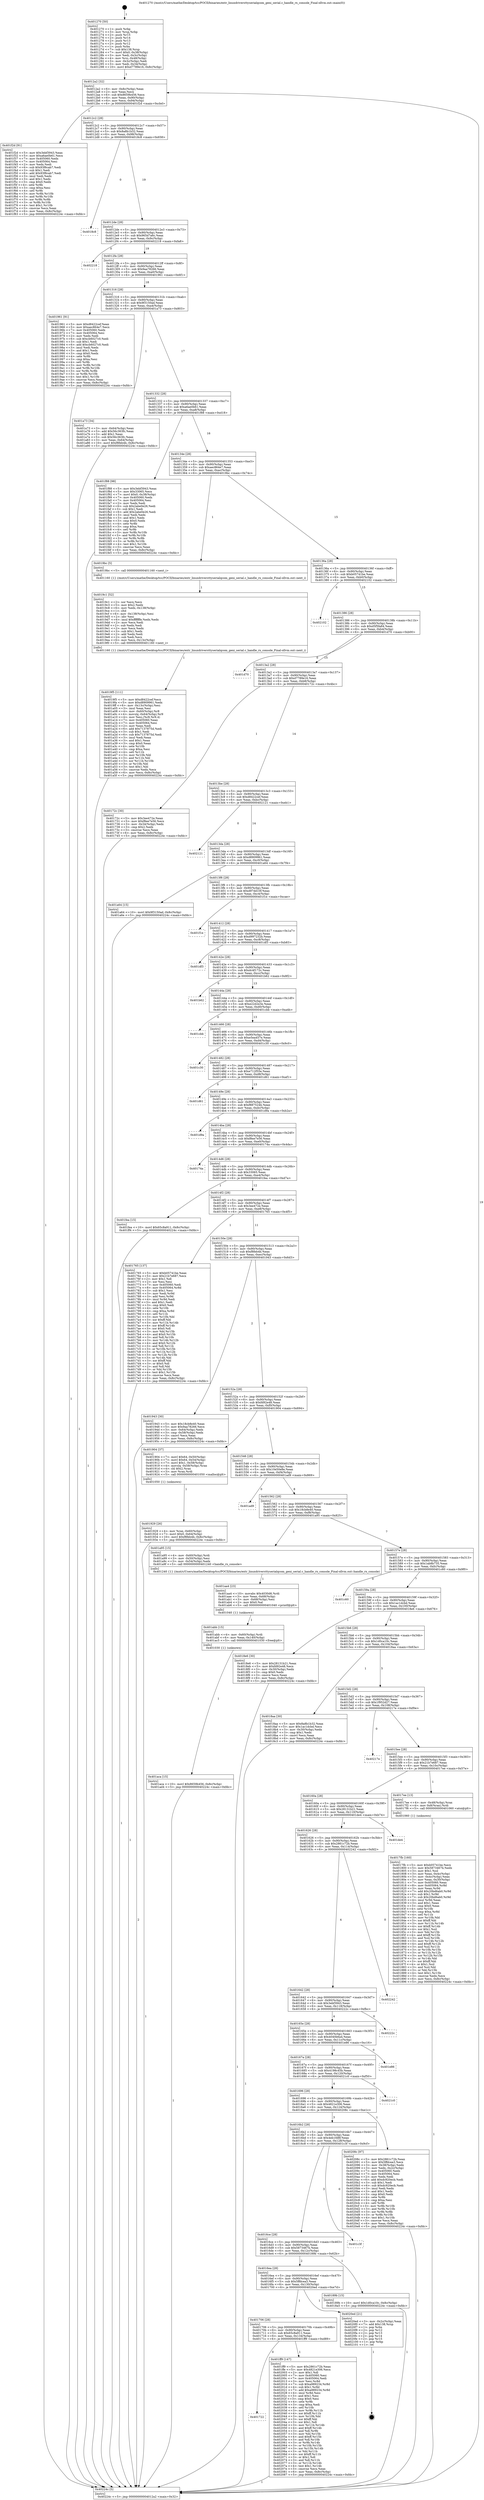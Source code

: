 digraph "0x401270" {
  label = "0x401270 (/mnt/c/Users/mathe/Desktop/tcc/POCII/binaries/extr_linuxdriversttyserialqcom_geni_serial.c_handle_rx_console_Final-ollvm.out::main(0))"
  labelloc = "t"
  node[shape=record]

  Entry [label="",width=0.3,height=0.3,shape=circle,fillcolor=black,style=filled]
  "0x4012a2" [label="{
     0x4012a2 [32]\l
     | [instrs]\l
     &nbsp;&nbsp;0x4012a2 \<+6\>: mov -0x8c(%rbp),%eax\l
     &nbsp;&nbsp;0x4012a8 \<+2\>: mov %eax,%ecx\l
     &nbsp;&nbsp;0x4012aa \<+6\>: sub $0x8659b456,%ecx\l
     &nbsp;&nbsp;0x4012b0 \<+6\>: mov %eax,-0x90(%rbp)\l
     &nbsp;&nbsp;0x4012b6 \<+6\>: mov %ecx,-0x94(%rbp)\l
     &nbsp;&nbsp;0x4012bc \<+6\>: je 0000000000401f2d \<main+0xcbd\>\l
  }"]
  "0x401f2d" [label="{
     0x401f2d [91]\l
     | [instrs]\l
     &nbsp;&nbsp;0x401f2d \<+5\>: mov $0x3ebf3943,%eax\l
     &nbsp;&nbsp;0x401f32 \<+5\>: mov $0xa6ae0b61,%ecx\l
     &nbsp;&nbsp;0x401f37 \<+7\>: mov 0x405060,%edx\l
     &nbsp;&nbsp;0x401f3e \<+7\>: mov 0x405064,%esi\l
     &nbsp;&nbsp;0x401f45 \<+2\>: mov %edx,%edi\l
     &nbsp;&nbsp;0x401f47 \<+6\>: sub $0x93f6cab7,%edi\l
     &nbsp;&nbsp;0x401f4d \<+3\>: sub $0x1,%edi\l
     &nbsp;&nbsp;0x401f50 \<+6\>: add $0x93f6cab7,%edi\l
     &nbsp;&nbsp;0x401f56 \<+3\>: imul %edi,%edx\l
     &nbsp;&nbsp;0x401f59 \<+3\>: and $0x1,%edx\l
     &nbsp;&nbsp;0x401f5c \<+3\>: cmp $0x0,%edx\l
     &nbsp;&nbsp;0x401f5f \<+4\>: sete %r8b\l
     &nbsp;&nbsp;0x401f63 \<+3\>: cmp $0xa,%esi\l
     &nbsp;&nbsp;0x401f66 \<+4\>: setl %r9b\l
     &nbsp;&nbsp;0x401f6a \<+3\>: mov %r8b,%r10b\l
     &nbsp;&nbsp;0x401f6d \<+3\>: and %r9b,%r10b\l
     &nbsp;&nbsp;0x401f70 \<+3\>: xor %r9b,%r8b\l
     &nbsp;&nbsp;0x401f73 \<+3\>: or %r8b,%r10b\l
     &nbsp;&nbsp;0x401f76 \<+4\>: test $0x1,%r10b\l
     &nbsp;&nbsp;0x401f7a \<+3\>: cmovne %ecx,%eax\l
     &nbsp;&nbsp;0x401f7d \<+6\>: mov %eax,-0x8c(%rbp)\l
     &nbsp;&nbsp;0x401f83 \<+5\>: jmp 000000000040224c \<main+0xfdc\>\l
  }"]
  "0x4012c2" [label="{
     0x4012c2 [28]\l
     | [instrs]\l
     &nbsp;&nbsp;0x4012c2 \<+5\>: jmp 00000000004012c7 \<main+0x57\>\l
     &nbsp;&nbsp;0x4012c7 \<+6\>: mov -0x90(%rbp),%eax\l
     &nbsp;&nbsp;0x4012cd \<+5\>: sub $0x8a8b1b32,%eax\l
     &nbsp;&nbsp;0x4012d2 \<+6\>: mov %eax,-0x98(%rbp)\l
     &nbsp;&nbsp;0x4012d8 \<+6\>: je 00000000004018c8 \<main+0x658\>\l
  }"]
  Exit [label="",width=0.3,height=0.3,shape=circle,fillcolor=black,style=filled,peripheries=2]
  "0x4018c8" [label="{
     0x4018c8\l
  }", style=dashed]
  "0x4012de" [label="{
     0x4012de [28]\l
     | [instrs]\l
     &nbsp;&nbsp;0x4012de \<+5\>: jmp 00000000004012e3 \<main+0x73\>\l
     &nbsp;&nbsp;0x4012e3 \<+6\>: mov -0x90(%rbp),%eax\l
     &nbsp;&nbsp;0x4012e9 \<+5\>: sub $0x965d7a6c,%eax\l
     &nbsp;&nbsp;0x4012ee \<+6\>: mov %eax,-0x9c(%rbp)\l
     &nbsp;&nbsp;0x4012f4 \<+6\>: je 0000000000402218 \<main+0xfa8\>\l
  }"]
  "0x401722" [label="{
     0x401722\l
  }", style=dashed]
  "0x402218" [label="{
     0x402218\l
  }", style=dashed]
  "0x4012fa" [label="{
     0x4012fa [28]\l
     | [instrs]\l
     &nbsp;&nbsp;0x4012fa \<+5\>: jmp 00000000004012ff \<main+0x8f\>\l
     &nbsp;&nbsp;0x4012ff \<+6\>: mov -0x90(%rbp),%eax\l
     &nbsp;&nbsp;0x401305 \<+5\>: sub $0x9aa78266,%eax\l
     &nbsp;&nbsp;0x40130a \<+6\>: mov %eax,-0xa0(%rbp)\l
     &nbsp;&nbsp;0x401310 \<+6\>: je 0000000000401961 \<main+0x6f1\>\l
  }"]
  "0x401ff9" [label="{
     0x401ff9 [147]\l
     | [instrs]\l
     &nbsp;&nbsp;0x401ff9 \<+5\>: mov $0x2861c72b,%eax\l
     &nbsp;&nbsp;0x401ffe \<+5\>: mov $0x4821e306,%ecx\l
     &nbsp;&nbsp;0x402003 \<+2\>: mov $0x1,%dl\l
     &nbsp;&nbsp;0x402005 \<+7\>: mov 0x405060,%esi\l
     &nbsp;&nbsp;0x40200c \<+7\>: mov 0x405064,%edi\l
     &nbsp;&nbsp;0x402013 \<+3\>: mov %esi,%r8d\l
     &nbsp;&nbsp;0x402016 \<+7\>: sub $0xa989234,%r8d\l
     &nbsp;&nbsp;0x40201d \<+4\>: sub $0x1,%r8d\l
     &nbsp;&nbsp;0x402021 \<+7\>: add $0xa989234,%r8d\l
     &nbsp;&nbsp;0x402028 \<+4\>: imul %r8d,%esi\l
     &nbsp;&nbsp;0x40202c \<+3\>: and $0x1,%esi\l
     &nbsp;&nbsp;0x40202f \<+3\>: cmp $0x0,%esi\l
     &nbsp;&nbsp;0x402032 \<+4\>: sete %r9b\l
     &nbsp;&nbsp;0x402036 \<+3\>: cmp $0xa,%edi\l
     &nbsp;&nbsp;0x402039 \<+4\>: setl %r10b\l
     &nbsp;&nbsp;0x40203d \<+3\>: mov %r9b,%r11b\l
     &nbsp;&nbsp;0x402040 \<+4\>: xor $0xff,%r11b\l
     &nbsp;&nbsp;0x402044 \<+3\>: mov %r10b,%bl\l
     &nbsp;&nbsp;0x402047 \<+3\>: xor $0xff,%bl\l
     &nbsp;&nbsp;0x40204a \<+3\>: xor $0x1,%dl\l
     &nbsp;&nbsp;0x40204d \<+3\>: mov %r11b,%r14b\l
     &nbsp;&nbsp;0x402050 \<+4\>: and $0xff,%r14b\l
     &nbsp;&nbsp;0x402054 \<+3\>: and %dl,%r9b\l
     &nbsp;&nbsp;0x402057 \<+3\>: mov %bl,%r15b\l
     &nbsp;&nbsp;0x40205a \<+4\>: and $0xff,%r15b\l
     &nbsp;&nbsp;0x40205e \<+3\>: and %dl,%r10b\l
     &nbsp;&nbsp;0x402061 \<+3\>: or %r9b,%r14b\l
     &nbsp;&nbsp;0x402064 \<+3\>: or %r10b,%r15b\l
     &nbsp;&nbsp;0x402067 \<+3\>: xor %r15b,%r14b\l
     &nbsp;&nbsp;0x40206a \<+3\>: or %bl,%r11b\l
     &nbsp;&nbsp;0x40206d \<+4\>: xor $0xff,%r11b\l
     &nbsp;&nbsp;0x402071 \<+3\>: or $0x1,%dl\l
     &nbsp;&nbsp;0x402074 \<+3\>: and %dl,%r11b\l
     &nbsp;&nbsp;0x402077 \<+3\>: or %r11b,%r14b\l
     &nbsp;&nbsp;0x40207a \<+4\>: test $0x1,%r14b\l
     &nbsp;&nbsp;0x40207e \<+3\>: cmovne %ecx,%eax\l
     &nbsp;&nbsp;0x402081 \<+6\>: mov %eax,-0x8c(%rbp)\l
     &nbsp;&nbsp;0x402087 \<+5\>: jmp 000000000040224c \<main+0xfdc\>\l
  }"]
  "0x401961" [label="{
     0x401961 [91]\l
     | [instrs]\l
     &nbsp;&nbsp;0x401961 \<+5\>: mov $0xd8422cef,%eax\l
     &nbsp;&nbsp;0x401966 \<+5\>: mov $0xaec864e7,%ecx\l
     &nbsp;&nbsp;0x40196b \<+7\>: mov 0x405060,%edx\l
     &nbsp;&nbsp;0x401972 \<+7\>: mov 0x405064,%esi\l
     &nbsp;&nbsp;0x401979 \<+2\>: mov %edx,%edi\l
     &nbsp;&nbsp;0x40197b \<+6\>: sub $0xcb6027c0,%edi\l
     &nbsp;&nbsp;0x401981 \<+3\>: sub $0x1,%edi\l
     &nbsp;&nbsp;0x401984 \<+6\>: add $0xcb6027c0,%edi\l
     &nbsp;&nbsp;0x40198a \<+3\>: imul %edi,%edx\l
     &nbsp;&nbsp;0x40198d \<+3\>: and $0x1,%edx\l
     &nbsp;&nbsp;0x401990 \<+3\>: cmp $0x0,%edx\l
     &nbsp;&nbsp;0x401993 \<+4\>: sete %r8b\l
     &nbsp;&nbsp;0x401997 \<+3\>: cmp $0xa,%esi\l
     &nbsp;&nbsp;0x40199a \<+4\>: setl %r9b\l
     &nbsp;&nbsp;0x40199e \<+3\>: mov %r8b,%r10b\l
     &nbsp;&nbsp;0x4019a1 \<+3\>: and %r9b,%r10b\l
     &nbsp;&nbsp;0x4019a4 \<+3\>: xor %r9b,%r8b\l
     &nbsp;&nbsp;0x4019a7 \<+3\>: or %r8b,%r10b\l
     &nbsp;&nbsp;0x4019aa \<+4\>: test $0x1,%r10b\l
     &nbsp;&nbsp;0x4019ae \<+3\>: cmovne %ecx,%eax\l
     &nbsp;&nbsp;0x4019b1 \<+6\>: mov %eax,-0x8c(%rbp)\l
     &nbsp;&nbsp;0x4019b7 \<+5\>: jmp 000000000040224c \<main+0xfdc\>\l
  }"]
  "0x401316" [label="{
     0x401316 [28]\l
     | [instrs]\l
     &nbsp;&nbsp;0x401316 \<+5\>: jmp 000000000040131b \<main+0xab\>\l
     &nbsp;&nbsp;0x40131b \<+6\>: mov -0x90(%rbp),%eax\l
     &nbsp;&nbsp;0x401321 \<+5\>: sub $0x9f3150ad,%eax\l
     &nbsp;&nbsp;0x401326 \<+6\>: mov %eax,-0xa4(%rbp)\l
     &nbsp;&nbsp;0x40132c \<+6\>: je 0000000000401a73 \<main+0x803\>\l
  }"]
  "0x401706" [label="{
     0x401706 [28]\l
     | [instrs]\l
     &nbsp;&nbsp;0x401706 \<+5\>: jmp 000000000040170b \<main+0x49b\>\l
     &nbsp;&nbsp;0x40170b \<+6\>: mov -0x90(%rbp),%eax\l
     &nbsp;&nbsp;0x401711 \<+5\>: sub $0x65c8a911,%eax\l
     &nbsp;&nbsp;0x401716 \<+6\>: mov %eax,-0x134(%rbp)\l
     &nbsp;&nbsp;0x40171c \<+6\>: je 0000000000401ff9 \<main+0xd89\>\l
  }"]
  "0x401a73" [label="{
     0x401a73 [34]\l
     | [instrs]\l
     &nbsp;&nbsp;0x401a73 \<+3\>: mov -0x64(%rbp),%eax\l
     &nbsp;&nbsp;0x401a76 \<+5\>: add $0x56c363fc,%eax\l
     &nbsp;&nbsp;0x401a7b \<+3\>: add $0x1,%eax\l
     &nbsp;&nbsp;0x401a7e \<+5\>: sub $0x56c363fc,%eax\l
     &nbsp;&nbsp;0x401a83 \<+3\>: mov %eax,-0x64(%rbp)\l
     &nbsp;&nbsp;0x401a86 \<+10\>: movl $0xf8feb4b,-0x8c(%rbp)\l
     &nbsp;&nbsp;0x401a90 \<+5\>: jmp 000000000040224c \<main+0xfdc\>\l
  }"]
  "0x401332" [label="{
     0x401332 [28]\l
     | [instrs]\l
     &nbsp;&nbsp;0x401332 \<+5\>: jmp 0000000000401337 \<main+0xc7\>\l
     &nbsp;&nbsp;0x401337 \<+6\>: mov -0x90(%rbp),%eax\l
     &nbsp;&nbsp;0x40133d \<+5\>: sub $0xa6ae0b61,%eax\l
     &nbsp;&nbsp;0x401342 \<+6\>: mov %eax,-0xa8(%rbp)\l
     &nbsp;&nbsp;0x401348 \<+6\>: je 0000000000401f88 \<main+0xd18\>\l
  }"]
  "0x4020ed" [label="{
     0x4020ed [21]\l
     | [instrs]\l
     &nbsp;&nbsp;0x4020ed \<+3\>: mov -0x2c(%rbp),%eax\l
     &nbsp;&nbsp;0x4020f0 \<+7\>: add $0x138,%rsp\l
     &nbsp;&nbsp;0x4020f7 \<+1\>: pop %rbx\l
     &nbsp;&nbsp;0x4020f8 \<+2\>: pop %r12\l
     &nbsp;&nbsp;0x4020fa \<+2\>: pop %r13\l
     &nbsp;&nbsp;0x4020fc \<+2\>: pop %r14\l
     &nbsp;&nbsp;0x4020fe \<+2\>: pop %r15\l
     &nbsp;&nbsp;0x402100 \<+1\>: pop %rbp\l
     &nbsp;&nbsp;0x402101 \<+1\>: ret\l
  }"]
  "0x401f88" [label="{
     0x401f88 [98]\l
     | [instrs]\l
     &nbsp;&nbsp;0x401f88 \<+5\>: mov $0x3ebf3943,%eax\l
     &nbsp;&nbsp;0x401f8d \<+5\>: mov $0x33065,%ecx\l
     &nbsp;&nbsp;0x401f92 \<+7\>: movl $0x0,-0x38(%rbp)\l
     &nbsp;&nbsp;0x401f99 \<+7\>: mov 0x405060,%edx\l
     &nbsp;&nbsp;0x401fa0 \<+7\>: mov 0x405064,%esi\l
     &nbsp;&nbsp;0x401fa7 \<+2\>: mov %edx,%edi\l
     &nbsp;&nbsp;0x401fa9 \<+6\>: sub $0x2abe0e26,%edi\l
     &nbsp;&nbsp;0x401faf \<+3\>: sub $0x1,%edi\l
     &nbsp;&nbsp;0x401fb2 \<+6\>: add $0x2abe0e26,%edi\l
     &nbsp;&nbsp;0x401fb8 \<+3\>: imul %edi,%edx\l
     &nbsp;&nbsp;0x401fbb \<+3\>: and $0x1,%edx\l
     &nbsp;&nbsp;0x401fbe \<+3\>: cmp $0x0,%edx\l
     &nbsp;&nbsp;0x401fc1 \<+4\>: sete %r8b\l
     &nbsp;&nbsp;0x401fc5 \<+3\>: cmp $0xa,%esi\l
     &nbsp;&nbsp;0x401fc8 \<+4\>: setl %r9b\l
     &nbsp;&nbsp;0x401fcc \<+3\>: mov %r8b,%r10b\l
     &nbsp;&nbsp;0x401fcf \<+3\>: and %r9b,%r10b\l
     &nbsp;&nbsp;0x401fd2 \<+3\>: xor %r9b,%r8b\l
     &nbsp;&nbsp;0x401fd5 \<+3\>: or %r8b,%r10b\l
     &nbsp;&nbsp;0x401fd8 \<+4\>: test $0x1,%r10b\l
     &nbsp;&nbsp;0x401fdc \<+3\>: cmovne %ecx,%eax\l
     &nbsp;&nbsp;0x401fdf \<+6\>: mov %eax,-0x8c(%rbp)\l
     &nbsp;&nbsp;0x401fe5 \<+5\>: jmp 000000000040224c \<main+0xfdc\>\l
  }"]
  "0x40134e" [label="{
     0x40134e [28]\l
     | [instrs]\l
     &nbsp;&nbsp;0x40134e \<+5\>: jmp 0000000000401353 \<main+0xe3\>\l
     &nbsp;&nbsp;0x401353 \<+6\>: mov -0x90(%rbp),%eax\l
     &nbsp;&nbsp;0x401359 \<+5\>: sub $0xaec864e7,%eax\l
     &nbsp;&nbsp;0x40135e \<+6\>: mov %eax,-0xac(%rbp)\l
     &nbsp;&nbsp;0x401364 \<+6\>: je 00000000004019bc \<main+0x74c\>\l
  }"]
  "0x401aca" [label="{
     0x401aca [15]\l
     | [instrs]\l
     &nbsp;&nbsp;0x401aca \<+10\>: movl $0x8659b456,-0x8c(%rbp)\l
     &nbsp;&nbsp;0x401ad4 \<+5\>: jmp 000000000040224c \<main+0xfdc\>\l
  }"]
  "0x4019bc" [label="{
     0x4019bc [5]\l
     | [instrs]\l
     &nbsp;&nbsp;0x4019bc \<+5\>: call 0000000000401160 \<next_i\>\l
     | [calls]\l
     &nbsp;&nbsp;0x401160 \{1\} (/mnt/c/Users/mathe/Desktop/tcc/POCII/binaries/extr_linuxdriversttyserialqcom_geni_serial.c_handle_rx_console_Final-ollvm.out::next_i)\l
  }"]
  "0x40136a" [label="{
     0x40136a [28]\l
     | [instrs]\l
     &nbsp;&nbsp;0x40136a \<+5\>: jmp 000000000040136f \<main+0xff\>\l
     &nbsp;&nbsp;0x40136f \<+6\>: mov -0x90(%rbp),%eax\l
     &nbsp;&nbsp;0x401375 \<+5\>: sub $0xb05741be,%eax\l
     &nbsp;&nbsp;0x40137a \<+6\>: mov %eax,-0xb0(%rbp)\l
     &nbsp;&nbsp;0x401380 \<+6\>: je 0000000000402102 \<main+0xe92\>\l
  }"]
  "0x401abb" [label="{
     0x401abb [15]\l
     | [instrs]\l
     &nbsp;&nbsp;0x401abb \<+4\>: mov -0x60(%rbp),%rdi\l
     &nbsp;&nbsp;0x401abf \<+6\>: mov %eax,-0x140(%rbp)\l
     &nbsp;&nbsp;0x401ac5 \<+5\>: call 0000000000401030 \<free@plt\>\l
     | [calls]\l
     &nbsp;&nbsp;0x401030 \{1\} (unknown)\l
  }"]
  "0x402102" [label="{
     0x402102\l
  }", style=dashed]
  "0x401386" [label="{
     0x401386 [28]\l
     | [instrs]\l
     &nbsp;&nbsp;0x401386 \<+5\>: jmp 000000000040138b \<main+0x11b\>\l
     &nbsp;&nbsp;0x40138b \<+6\>: mov -0x90(%rbp),%eax\l
     &nbsp;&nbsp;0x401391 \<+5\>: sub $0xd5f5fa84,%eax\l
     &nbsp;&nbsp;0x401396 \<+6\>: mov %eax,-0xb4(%rbp)\l
     &nbsp;&nbsp;0x40139c \<+6\>: je 0000000000401d70 \<main+0xb00\>\l
  }"]
  "0x401aa4" [label="{
     0x401aa4 [23]\l
     | [instrs]\l
     &nbsp;&nbsp;0x401aa4 \<+10\>: movabs $0x4030d6,%rdi\l
     &nbsp;&nbsp;0x401aae \<+3\>: mov %eax,-0x68(%rbp)\l
     &nbsp;&nbsp;0x401ab1 \<+3\>: mov -0x68(%rbp),%esi\l
     &nbsp;&nbsp;0x401ab4 \<+2\>: mov $0x0,%al\l
     &nbsp;&nbsp;0x401ab6 \<+5\>: call 0000000000401040 \<printf@plt\>\l
     | [calls]\l
     &nbsp;&nbsp;0x401040 \{1\} (unknown)\l
  }"]
  "0x401d70" [label="{
     0x401d70\l
  }", style=dashed]
  "0x4013a2" [label="{
     0x4013a2 [28]\l
     | [instrs]\l
     &nbsp;&nbsp;0x4013a2 \<+5\>: jmp 00000000004013a7 \<main+0x137\>\l
     &nbsp;&nbsp;0x4013a7 \<+6\>: mov -0x90(%rbp),%eax\l
     &nbsp;&nbsp;0x4013ad \<+5\>: sub $0xd7789e16,%eax\l
     &nbsp;&nbsp;0x4013b2 \<+6\>: mov %eax,-0xb8(%rbp)\l
     &nbsp;&nbsp;0x4013b8 \<+6\>: je 000000000040172c \<main+0x4bc\>\l
  }"]
  "0x4019f5" [label="{
     0x4019f5 [111]\l
     | [instrs]\l
     &nbsp;&nbsp;0x4019f5 \<+5\>: mov $0xd8422cef,%ecx\l
     &nbsp;&nbsp;0x4019fa \<+5\>: mov $0xd8909961,%edx\l
     &nbsp;&nbsp;0x4019ff \<+6\>: mov -0x13c(%rbp),%esi\l
     &nbsp;&nbsp;0x401a05 \<+3\>: imul %eax,%esi\l
     &nbsp;&nbsp;0x401a08 \<+4\>: mov -0x60(%rbp),%r8\l
     &nbsp;&nbsp;0x401a0c \<+4\>: movslq -0x64(%rbp),%r9\l
     &nbsp;&nbsp;0x401a10 \<+4\>: mov %esi,(%r8,%r9,4)\l
     &nbsp;&nbsp;0x401a14 \<+7\>: mov 0x405060,%eax\l
     &nbsp;&nbsp;0x401a1b \<+7\>: mov 0x405064,%esi\l
     &nbsp;&nbsp;0x401a22 \<+2\>: mov %eax,%edi\l
     &nbsp;&nbsp;0x401a24 \<+6\>: add $0x7137875d,%edi\l
     &nbsp;&nbsp;0x401a2a \<+3\>: sub $0x1,%edi\l
     &nbsp;&nbsp;0x401a2d \<+6\>: sub $0x7137875d,%edi\l
     &nbsp;&nbsp;0x401a33 \<+3\>: imul %edi,%eax\l
     &nbsp;&nbsp;0x401a36 \<+3\>: and $0x1,%eax\l
     &nbsp;&nbsp;0x401a39 \<+3\>: cmp $0x0,%eax\l
     &nbsp;&nbsp;0x401a3c \<+4\>: sete %r10b\l
     &nbsp;&nbsp;0x401a40 \<+3\>: cmp $0xa,%esi\l
     &nbsp;&nbsp;0x401a43 \<+4\>: setl %r11b\l
     &nbsp;&nbsp;0x401a47 \<+3\>: mov %r10b,%bl\l
     &nbsp;&nbsp;0x401a4a \<+3\>: and %r11b,%bl\l
     &nbsp;&nbsp;0x401a4d \<+3\>: xor %r11b,%r10b\l
     &nbsp;&nbsp;0x401a50 \<+3\>: or %r10b,%bl\l
     &nbsp;&nbsp;0x401a53 \<+3\>: test $0x1,%bl\l
     &nbsp;&nbsp;0x401a56 \<+3\>: cmovne %edx,%ecx\l
     &nbsp;&nbsp;0x401a59 \<+6\>: mov %ecx,-0x8c(%rbp)\l
     &nbsp;&nbsp;0x401a5f \<+5\>: jmp 000000000040224c \<main+0xfdc\>\l
  }"]
  "0x40172c" [label="{
     0x40172c [30]\l
     | [instrs]\l
     &nbsp;&nbsp;0x40172c \<+5\>: mov $0x3ee472e,%eax\l
     &nbsp;&nbsp;0x401731 \<+5\>: mov $0xf8ee7e56,%ecx\l
     &nbsp;&nbsp;0x401736 \<+3\>: mov -0x34(%rbp),%edx\l
     &nbsp;&nbsp;0x401739 \<+3\>: cmp $0x2,%edx\l
     &nbsp;&nbsp;0x40173c \<+3\>: cmovne %ecx,%eax\l
     &nbsp;&nbsp;0x40173f \<+6\>: mov %eax,-0x8c(%rbp)\l
     &nbsp;&nbsp;0x401745 \<+5\>: jmp 000000000040224c \<main+0xfdc\>\l
  }"]
  "0x4013be" [label="{
     0x4013be [28]\l
     | [instrs]\l
     &nbsp;&nbsp;0x4013be \<+5\>: jmp 00000000004013c3 \<main+0x153\>\l
     &nbsp;&nbsp;0x4013c3 \<+6\>: mov -0x90(%rbp),%eax\l
     &nbsp;&nbsp;0x4013c9 \<+5\>: sub $0xd8422cef,%eax\l
     &nbsp;&nbsp;0x4013ce \<+6\>: mov %eax,-0xbc(%rbp)\l
     &nbsp;&nbsp;0x4013d4 \<+6\>: je 0000000000402121 \<main+0xeb1\>\l
  }"]
  "0x40224c" [label="{
     0x40224c [5]\l
     | [instrs]\l
     &nbsp;&nbsp;0x40224c \<+5\>: jmp 00000000004012a2 \<main+0x32\>\l
  }"]
  "0x401270" [label="{
     0x401270 [50]\l
     | [instrs]\l
     &nbsp;&nbsp;0x401270 \<+1\>: push %rbp\l
     &nbsp;&nbsp;0x401271 \<+3\>: mov %rsp,%rbp\l
     &nbsp;&nbsp;0x401274 \<+2\>: push %r15\l
     &nbsp;&nbsp;0x401276 \<+2\>: push %r14\l
     &nbsp;&nbsp;0x401278 \<+2\>: push %r13\l
     &nbsp;&nbsp;0x40127a \<+2\>: push %r12\l
     &nbsp;&nbsp;0x40127c \<+1\>: push %rbx\l
     &nbsp;&nbsp;0x40127d \<+7\>: sub $0x138,%rsp\l
     &nbsp;&nbsp;0x401284 \<+7\>: movl $0x0,-0x38(%rbp)\l
     &nbsp;&nbsp;0x40128b \<+3\>: mov %edi,-0x3c(%rbp)\l
     &nbsp;&nbsp;0x40128e \<+4\>: mov %rsi,-0x48(%rbp)\l
     &nbsp;&nbsp;0x401292 \<+3\>: mov -0x3c(%rbp),%edi\l
     &nbsp;&nbsp;0x401295 \<+3\>: mov %edi,-0x34(%rbp)\l
     &nbsp;&nbsp;0x401298 \<+10\>: movl $0xd7789e16,-0x8c(%rbp)\l
  }"]
  "0x4019c1" [label="{
     0x4019c1 [52]\l
     | [instrs]\l
     &nbsp;&nbsp;0x4019c1 \<+2\>: xor %ecx,%ecx\l
     &nbsp;&nbsp;0x4019c3 \<+5\>: mov $0x2,%edx\l
     &nbsp;&nbsp;0x4019c8 \<+6\>: mov %edx,-0x138(%rbp)\l
     &nbsp;&nbsp;0x4019ce \<+1\>: cltd\l
     &nbsp;&nbsp;0x4019cf \<+6\>: mov -0x138(%rbp),%esi\l
     &nbsp;&nbsp;0x4019d5 \<+2\>: idiv %esi\l
     &nbsp;&nbsp;0x4019d7 \<+6\>: imul $0xfffffffe,%edx,%edx\l
     &nbsp;&nbsp;0x4019dd \<+2\>: mov %ecx,%edi\l
     &nbsp;&nbsp;0x4019df \<+2\>: sub %edx,%edi\l
     &nbsp;&nbsp;0x4019e1 \<+2\>: mov %ecx,%edx\l
     &nbsp;&nbsp;0x4019e3 \<+3\>: sub $0x1,%edx\l
     &nbsp;&nbsp;0x4019e6 \<+2\>: add %edx,%edi\l
     &nbsp;&nbsp;0x4019e8 \<+2\>: sub %edi,%ecx\l
     &nbsp;&nbsp;0x4019ea \<+6\>: mov %ecx,-0x13c(%rbp)\l
     &nbsp;&nbsp;0x4019f0 \<+5\>: call 0000000000401160 \<next_i\>\l
     | [calls]\l
     &nbsp;&nbsp;0x401160 \{1\} (/mnt/c/Users/mathe/Desktop/tcc/POCII/binaries/extr_linuxdriversttyserialqcom_geni_serial.c_handle_rx_console_Final-ollvm.out::next_i)\l
  }"]
  "0x402121" [label="{
     0x402121\l
  }", style=dashed]
  "0x4013da" [label="{
     0x4013da [28]\l
     | [instrs]\l
     &nbsp;&nbsp;0x4013da \<+5\>: jmp 00000000004013df \<main+0x16f\>\l
     &nbsp;&nbsp;0x4013df \<+6\>: mov -0x90(%rbp),%eax\l
     &nbsp;&nbsp;0x4013e5 \<+5\>: sub $0xd8909961,%eax\l
     &nbsp;&nbsp;0x4013ea \<+6\>: mov %eax,-0xc0(%rbp)\l
     &nbsp;&nbsp;0x4013f0 \<+6\>: je 0000000000401a64 \<main+0x7f4\>\l
  }"]
  "0x401929" [label="{
     0x401929 [26]\l
     | [instrs]\l
     &nbsp;&nbsp;0x401929 \<+4\>: mov %rax,-0x60(%rbp)\l
     &nbsp;&nbsp;0x40192d \<+7\>: movl $0x0,-0x64(%rbp)\l
     &nbsp;&nbsp;0x401934 \<+10\>: movl $0xf8feb4b,-0x8c(%rbp)\l
     &nbsp;&nbsp;0x40193e \<+5\>: jmp 000000000040224c \<main+0xfdc\>\l
  }"]
  "0x401a64" [label="{
     0x401a64 [15]\l
     | [instrs]\l
     &nbsp;&nbsp;0x401a64 \<+10\>: movl $0x9f3150ad,-0x8c(%rbp)\l
     &nbsp;&nbsp;0x401a6e \<+5\>: jmp 000000000040224c \<main+0xfdc\>\l
  }"]
  "0x4013f6" [label="{
     0x4013f6 [28]\l
     | [instrs]\l
     &nbsp;&nbsp;0x4013f6 \<+5\>: jmp 00000000004013fb \<main+0x18b\>\l
     &nbsp;&nbsp;0x4013fb \<+6\>: mov -0x90(%rbp),%eax\l
     &nbsp;&nbsp;0x401401 \<+5\>: sub $0xd97dd10f,%eax\l
     &nbsp;&nbsp;0x401406 \<+6\>: mov %eax,-0xc4(%rbp)\l
     &nbsp;&nbsp;0x40140c \<+6\>: je 0000000000401f1e \<main+0xcae\>\l
  }"]
  "0x4016ea" [label="{
     0x4016ea [28]\l
     | [instrs]\l
     &nbsp;&nbsp;0x4016ea \<+5\>: jmp 00000000004016ef \<main+0x47f\>\l
     &nbsp;&nbsp;0x4016ef \<+6\>: mov -0x90(%rbp),%eax\l
     &nbsp;&nbsp;0x4016f5 \<+5\>: sub $0x5ffdcea3,%eax\l
     &nbsp;&nbsp;0x4016fa \<+6\>: mov %eax,-0x130(%rbp)\l
     &nbsp;&nbsp;0x401700 \<+6\>: je 00000000004020ed \<main+0xe7d\>\l
  }"]
  "0x401f1e" [label="{
     0x401f1e\l
  }", style=dashed]
  "0x401412" [label="{
     0x401412 [28]\l
     | [instrs]\l
     &nbsp;&nbsp;0x401412 \<+5\>: jmp 0000000000401417 \<main+0x1a7\>\l
     &nbsp;&nbsp;0x401417 \<+6\>: mov -0x90(%rbp),%eax\l
     &nbsp;&nbsp;0x40141d \<+5\>: sub $0xd997232b,%eax\l
     &nbsp;&nbsp;0x401422 \<+6\>: mov %eax,-0xc8(%rbp)\l
     &nbsp;&nbsp;0x401428 \<+6\>: je 0000000000401df3 \<main+0xb83\>\l
  }"]
  "0x40189b" [label="{
     0x40189b [15]\l
     | [instrs]\l
     &nbsp;&nbsp;0x40189b \<+10\>: movl $0x1d0ca10c,-0x8c(%rbp)\l
     &nbsp;&nbsp;0x4018a5 \<+5\>: jmp 000000000040224c \<main+0xfdc\>\l
  }"]
  "0x401df3" [label="{
     0x401df3\l
  }", style=dashed]
  "0x40142e" [label="{
     0x40142e [28]\l
     | [instrs]\l
     &nbsp;&nbsp;0x40142e \<+5\>: jmp 0000000000401433 \<main+0x1c3\>\l
     &nbsp;&nbsp;0x401433 \<+6\>: mov -0x90(%rbp),%eax\l
     &nbsp;&nbsp;0x401439 \<+5\>: sub $0xdc4f172c,%eax\l
     &nbsp;&nbsp;0x40143e \<+6\>: mov %eax,-0xcc(%rbp)\l
     &nbsp;&nbsp;0x401444 \<+6\>: je 0000000000401b62 \<main+0x8f2\>\l
  }"]
  "0x4016ce" [label="{
     0x4016ce [28]\l
     | [instrs]\l
     &nbsp;&nbsp;0x4016ce \<+5\>: jmp 00000000004016d3 \<main+0x463\>\l
     &nbsp;&nbsp;0x4016d3 \<+6\>: mov -0x90(%rbp),%eax\l
     &nbsp;&nbsp;0x4016d9 \<+5\>: sub $0x5873467b,%eax\l
     &nbsp;&nbsp;0x4016de \<+6\>: mov %eax,-0x12c(%rbp)\l
     &nbsp;&nbsp;0x4016e4 \<+6\>: je 000000000040189b \<main+0x62b\>\l
  }"]
  "0x401b62" [label="{
     0x401b62\l
  }", style=dashed]
  "0x40144a" [label="{
     0x40144a [28]\l
     | [instrs]\l
     &nbsp;&nbsp;0x40144a \<+5\>: jmp 000000000040144f \<main+0x1df\>\l
     &nbsp;&nbsp;0x40144f \<+6\>: mov -0x90(%rbp),%eax\l
     &nbsp;&nbsp;0x401455 \<+5\>: sub $0xe22d2e3e,%eax\l
     &nbsp;&nbsp;0x40145a \<+6\>: mov %eax,-0xd0(%rbp)\l
     &nbsp;&nbsp;0x401460 \<+6\>: je 0000000000401cbb \<main+0xa4b\>\l
  }"]
  "0x401c3f" [label="{
     0x401c3f\l
  }", style=dashed]
  "0x401cbb" [label="{
     0x401cbb\l
  }", style=dashed]
  "0x401466" [label="{
     0x401466 [28]\l
     | [instrs]\l
     &nbsp;&nbsp;0x401466 \<+5\>: jmp 000000000040146b \<main+0x1fb\>\l
     &nbsp;&nbsp;0x40146b \<+6\>: mov -0x90(%rbp),%eax\l
     &nbsp;&nbsp;0x401471 \<+5\>: sub $0xe5ea457e,%eax\l
     &nbsp;&nbsp;0x401476 \<+6\>: mov %eax,-0xd4(%rbp)\l
     &nbsp;&nbsp;0x40147c \<+6\>: je 0000000000401c30 \<main+0x9c0\>\l
  }"]
  "0x4016b2" [label="{
     0x4016b2 [28]\l
     | [instrs]\l
     &nbsp;&nbsp;0x4016b2 \<+5\>: jmp 00000000004016b7 \<main+0x447\>\l
     &nbsp;&nbsp;0x4016b7 \<+6\>: mov -0x90(%rbp),%eax\l
     &nbsp;&nbsp;0x4016bd \<+5\>: sub $0x4eb1fd8f,%eax\l
     &nbsp;&nbsp;0x4016c2 \<+6\>: mov %eax,-0x128(%rbp)\l
     &nbsp;&nbsp;0x4016c8 \<+6\>: je 0000000000401c3f \<main+0x9cf\>\l
  }"]
  "0x401c30" [label="{
     0x401c30\l
  }", style=dashed]
  "0x401482" [label="{
     0x401482 [28]\l
     | [instrs]\l
     &nbsp;&nbsp;0x401482 \<+5\>: jmp 0000000000401487 \<main+0x217\>\l
     &nbsp;&nbsp;0x401487 \<+6\>: mov -0x90(%rbp),%eax\l
     &nbsp;&nbsp;0x40148d \<+5\>: sub $0xe712f55e,%eax\l
     &nbsp;&nbsp;0x401492 \<+6\>: mov %eax,-0xd8(%rbp)\l
     &nbsp;&nbsp;0x401498 \<+6\>: je 0000000000401d61 \<main+0xaf1\>\l
  }"]
  "0x40208c" [label="{
     0x40208c [97]\l
     | [instrs]\l
     &nbsp;&nbsp;0x40208c \<+5\>: mov $0x2861c72b,%eax\l
     &nbsp;&nbsp;0x402091 \<+5\>: mov $0x5ffdcea3,%ecx\l
     &nbsp;&nbsp;0x402096 \<+3\>: mov -0x38(%rbp),%edx\l
     &nbsp;&nbsp;0x402099 \<+3\>: mov %edx,-0x2c(%rbp)\l
     &nbsp;&nbsp;0x40209c \<+7\>: mov 0x405060,%edx\l
     &nbsp;&nbsp;0x4020a3 \<+7\>: mov 0x405064,%esi\l
     &nbsp;&nbsp;0x4020aa \<+2\>: mov %edx,%edi\l
     &nbsp;&nbsp;0x4020ac \<+6\>: add $0xdc920ecb,%edi\l
     &nbsp;&nbsp;0x4020b2 \<+3\>: sub $0x1,%edi\l
     &nbsp;&nbsp;0x4020b5 \<+6\>: sub $0xdc920ecb,%edi\l
     &nbsp;&nbsp;0x4020bb \<+3\>: imul %edi,%edx\l
     &nbsp;&nbsp;0x4020be \<+3\>: and $0x1,%edx\l
     &nbsp;&nbsp;0x4020c1 \<+3\>: cmp $0x0,%edx\l
     &nbsp;&nbsp;0x4020c4 \<+4\>: sete %r8b\l
     &nbsp;&nbsp;0x4020c8 \<+3\>: cmp $0xa,%esi\l
     &nbsp;&nbsp;0x4020cb \<+4\>: setl %r9b\l
     &nbsp;&nbsp;0x4020cf \<+3\>: mov %r8b,%r10b\l
     &nbsp;&nbsp;0x4020d2 \<+3\>: and %r9b,%r10b\l
     &nbsp;&nbsp;0x4020d5 \<+3\>: xor %r9b,%r8b\l
     &nbsp;&nbsp;0x4020d8 \<+3\>: or %r8b,%r10b\l
     &nbsp;&nbsp;0x4020db \<+4\>: test $0x1,%r10b\l
     &nbsp;&nbsp;0x4020df \<+3\>: cmovne %ecx,%eax\l
     &nbsp;&nbsp;0x4020e2 \<+6\>: mov %eax,-0x8c(%rbp)\l
     &nbsp;&nbsp;0x4020e8 \<+5\>: jmp 000000000040224c \<main+0xfdc\>\l
  }"]
  "0x401d61" [label="{
     0x401d61\l
  }", style=dashed]
  "0x40149e" [label="{
     0x40149e [28]\l
     | [instrs]\l
     &nbsp;&nbsp;0x40149e \<+5\>: jmp 00000000004014a3 \<main+0x233\>\l
     &nbsp;&nbsp;0x4014a3 \<+6\>: mov -0x90(%rbp),%eax\l
     &nbsp;&nbsp;0x4014a9 \<+5\>: sub $0xf887524b,%eax\l
     &nbsp;&nbsp;0x4014ae \<+6\>: mov %eax,-0xdc(%rbp)\l
     &nbsp;&nbsp;0x4014b4 \<+6\>: je 0000000000401d9a \<main+0xb2a\>\l
  }"]
  "0x401696" [label="{
     0x401696 [28]\l
     | [instrs]\l
     &nbsp;&nbsp;0x401696 \<+5\>: jmp 000000000040169b \<main+0x42b\>\l
     &nbsp;&nbsp;0x40169b \<+6\>: mov -0x90(%rbp),%eax\l
     &nbsp;&nbsp;0x4016a1 \<+5\>: sub $0x4821e306,%eax\l
     &nbsp;&nbsp;0x4016a6 \<+6\>: mov %eax,-0x124(%rbp)\l
     &nbsp;&nbsp;0x4016ac \<+6\>: je 000000000040208c \<main+0xe1c\>\l
  }"]
  "0x401d9a" [label="{
     0x401d9a\l
  }", style=dashed]
  "0x4014ba" [label="{
     0x4014ba [28]\l
     | [instrs]\l
     &nbsp;&nbsp;0x4014ba \<+5\>: jmp 00000000004014bf \<main+0x24f\>\l
     &nbsp;&nbsp;0x4014bf \<+6\>: mov -0x90(%rbp),%eax\l
     &nbsp;&nbsp;0x4014c5 \<+5\>: sub $0xf8ee7e56,%eax\l
     &nbsp;&nbsp;0x4014ca \<+6\>: mov %eax,-0xe0(%rbp)\l
     &nbsp;&nbsp;0x4014d0 \<+6\>: je 000000000040174a \<main+0x4da\>\l
  }"]
  "0x4021c0" [label="{
     0x4021c0\l
  }", style=dashed]
  "0x40174a" [label="{
     0x40174a\l
  }", style=dashed]
  "0x4014d6" [label="{
     0x4014d6 [28]\l
     | [instrs]\l
     &nbsp;&nbsp;0x4014d6 \<+5\>: jmp 00000000004014db \<main+0x26b\>\l
     &nbsp;&nbsp;0x4014db \<+6\>: mov -0x90(%rbp),%eax\l
     &nbsp;&nbsp;0x4014e1 \<+5\>: sub $0x33065,%eax\l
     &nbsp;&nbsp;0x4014e6 \<+6\>: mov %eax,-0xe4(%rbp)\l
     &nbsp;&nbsp;0x4014ec \<+6\>: je 0000000000401fea \<main+0xd7a\>\l
  }"]
  "0x40167a" [label="{
     0x40167a [28]\l
     | [instrs]\l
     &nbsp;&nbsp;0x40167a \<+5\>: jmp 000000000040167f \<main+0x40f\>\l
     &nbsp;&nbsp;0x40167f \<+6\>: mov -0x90(%rbp),%eax\l
     &nbsp;&nbsp;0x401685 \<+5\>: sub $0x4198c45b,%eax\l
     &nbsp;&nbsp;0x40168a \<+6\>: mov %eax,-0x120(%rbp)\l
     &nbsp;&nbsp;0x401690 \<+6\>: je 00000000004021c0 \<main+0xf50\>\l
  }"]
  "0x401fea" [label="{
     0x401fea [15]\l
     | [instrs]\l
     &nbsp;&nbsp;0x401fea \<+10\>: movl $0x65c8a911,-0x8c(%rbp)\l
     &nbsp;&nbsp;0x401ff4 \<+5\>: jmp 000000000040224c \<main+0xfdc\>\l
  }"]
  "0x4014f2" [label="{
     0x4014f2 [28]\l
     | [instrs]\l
     &nbsp;&nbsp;0x4014f2 \<+5\>: jmp 00000000004014f7 \<main+0x287\>\l
     &nbsp;&nbsp;0x4014f7 \<+6\>: mov -0x90(%rbp),%eax\l
     &nbsp;&nbsp;0x4014fd \<+5\>: sub $0x3ee472e,%eax\l
     &nbsp;&nbsp;0x401502 \<+6\>: mov %eax,-0xe8(%rbp)\l
     &nbsp;&nbsp;0x401508 \<+6\>: je 0000000000401765 \<main+0x4f5\>\l
  }"]
  "0x401e86" [label="{
     0x401e86\l
  }", style=dashed]
  "0x401765" [label="{
     0x401765 [137]\l
     | [instrs]\l
     &nbsp;&nbsp;0x401765 \<+5\>: mov $0xb05741be,%eax\l
     &nbsp;&nbsp;0x40176a \<+5\>: mov $0x21b7e687,%ecx\l
     &nbsp;&nbsp;0x40176f \<+2\>: mov $0x1,%dl\l
     &nbsp;&nbsp;0x401771 \<+2\>: xor %esi,%esi\l
     &nbsp;&nbsp;0x401773 \<+7\>: mov 0x405060,%edi\l
     &nbsp;&nbsp;0x40177a \<+8\>: mov 0x405064,%r8d\l
     &nbsp;&nbsp;0x401782 \<+3\>: sub $0x1,%esi\l
     &nbsp;&nbsp;0x401785 \<+3\>: mov %edi,%r9d\l
     &nbsp;&nbsp;0x401788 \<+3\>: add %esi,%r9d\l
     &nbsp;&nbsp;0x40178b \<+4\>: imul %r9d,%edi\l
     &nbsp;&nbsp;0x40178f \<+3\>: and $0x1,%edi\l
     &nbsp;&nbsp;0x401792 \<+3\>: cmp $0x0,%edi\l
     &nbsp;&nbsp;0x401795 \<+4\>: sete %r10b\l
     &nbsp;&nbsp;0x401799 \<+4\>: cmp $0xa,%r8d\l
     &nbsp;&nbsp;0x40179d \<+4\>: setl %r11b\l
     &nbsp;&nbsp;0x4017a1 \<+3\>: mov %r10b,%bl\l
     &nbsp;&nbsp;0x4017a4 \<+3\>: xor $0xff,%bl\l
     &nbsp;&nbsp;0x4017a7 \<+3\>: mov %r11b,%r14b\l
     &nbsp;&nbsp;0x4017aa \<+4\>: xor $0xff,%r14b\l
     &nbsp;&nbsp;0x4017ae \<+3\>: xor $0x0,%dl\l
     &nbsp;&nbsp;0x4017b1 \<+3\>: mov %bl,%r15b\l
     &nbsp;&nbsp;0x4017b4 \<+4\>: and $0x0,%r15b\l
     &nbsp;&nbsp;0x4017b8 \<+3\>: and %dl,%r10b\l
     &nbsp;&nbsp;0x4017bb \<+3\>: mov %r14b,%r12b\l
     &nbsp;&nbsp;0x4017be \<+4\>: and $0x0,%r12b\l
     &nbsp;&nbsp;0x4017c2 \<+3\>: and %dl,%r11b\l
     &nbsp;&nbsp;0x4017c5 \<+3\>: or %r10b,%r15b\l
     &nbsp;&nbsp;0x4017c8 \<+3\>: or %r11b,%r12b\l
     &nbsp;&nbsp;0x4017cb \<+3\>: xor %r12b,%r15b\l
     &nbsp;&nbsp;0x4017ce \<+3\>: or %r14b,%bl\l
     &nbsp;&nbsp;0x4017d1 \<+3\>: xor $0xff,%bl\l
     &nbsp;&nbsp;0x4017d4 \<+3\>: or $0x0,%dl\l
     &nbsp;&nbsp;0x4017d7 \<+2\>: and %dl,%bl\l
     &nbsp;&nbsp;0x4017d9 \<+3\>: or %bl,%r15b\l
     &nbsp;&nbsp;0x4017dc \<+4\>: test $0x1,%r15b\l
     &nbsp;&nbsp;0x4017e0 \<+3\>: cmovne %ecx,%eax\l
     &nbsp;&nbsp;0x4017e3 \<+6\>: mov %eax,-0x8c(%rbp)\l
     &nbsp;&nbsp;0x4017e9 \<+5\>: jmp 000000000040224c \<main+0xfdc\>\l
  }"]
  "0x40150e" [label="{
     0x40150e [28]\l
     | [instrs]\l
     &nbsp;&nbsp;0x40150e \<+5\>: jmp 0000000000401513 \<main+0x2a3\>\l
     &nbsp;&nbsp;0x401513 \<+6\>: mov -0x90(%rbp),%eax\l
     &nbsp;&nbsp;0x401519 \<+5\>: sub $0xf8feb4b,%eax\l
     &nbsp;&nbsp;0x40151e \<+6\>: mov %eax,-0xec(%rbp)\l
     &nbsp;&nbsp;0x401524 \<+6\>: je 0000000000401943 \<main+0x6d3\>\l
  }"]
  "0x40165e" [label="{
     0x40165e [28]\l
     | [instrs]\l
     &nbsp;&nbsp;0x40165e \<+5\>: jmp 0000000000401663 \<main+0x3f3\>\l
     &nbsp;&nbsp;0x401663 \<+6\>: mov -0x90(%rbp),%eax\l
     &nbsp;&nbsp;0x401669 \<+5\>: sub $0x4040b6a4,%eax\l
     &nbsp;&nbsp;0x40166e \<+6\>: mov %eax,-0x11c(%rbp)\l
     &nbsp;&nbsp;0x401674 \<+6\>: je 0000000000401e86 \<main+0xc16\>\l
  }"]
  "0x401943" [label="{
     0x401943 [30]\l
     | [instrs]\l
     &nbsp;&nbsp;0x401943 \<+5\>: mov $0x18cb8e40,%eax\l
     &nbsp;&nbsp;0x401948 \<+5\>: mov $0x9aa78266,%ecx\l
     &nbsp;&nbsp;0x40194d \<+3\>: mov -0x64(%rbp),%edx\l
     &nbsp;&nbsp;0x401950 \<+3\>: cmp -0x58(%rbp),%edx\l
     &nbsp;&nbsp;0x401953 \<+3\>: cmovl %ecx,%eax\l
     &nbsp;&nbsp;0x401956 \<+6\>: mov %eax,-0x8c(%rbp)\l
     &nbsp;&nbsp;0x40195c \<+5\>: jmp 000000000040224c \<main+0xfdc\>\l
  }"]
  "0x40152a" [label="{
     0x40152a [28]\l
     | [instrs]\l
     &nbsp;&nbsp;0x40152a \<+5\>: jmp 000000000040152f \<main+0x2bf\>\l
     &nbsp;&nbsp;0x40152f \<+6\>: mov -0x90(%rbp),%eax\l
     &nbsp;&nbsp;0x401535 \<+5\>: sub $0xfd92e48,%eax\l
     &nbsp;&nbsp;0x40153a \<+6\>: mov %eax,-0xf0(%rbp)\l
     &nbsp;&nbsp;0x401540 \<+6\>: je 0000000000401904 \<main+0x694\>\l
  }"]
  "0x40222c" [label="{
     0x40222c\l
  }", style=dashed]
  "0x401904" [label="{
     0x401904 [37]\l
     | [instrs]\l
     &nbsp;&nbsp;0x401904 \<+7\>: movl $0x64,-0x50(%rbp)\l
     &nbsp;&nbsp;0x40190b \<+7\>: movl $0x64,-0x54(%rbp)\l
     &nbsp;&nbsp;0x401912 \<+7\>: movl $0x1,-0x58(%rbp)\l
     &nbsp;&nbsp;0x401919 \<+4\>: movslq -0x58(%rbp),%rax\l
     &nbsp;&nbsp;0x40191d \<+4\>: shl $0x2,%rax\l
     &nbsp;&nbsp;0x401921 \<+3\>: mov %rax,%rdi\l
     &nbsp;&nbsp;0x401924 \<+5\>: call 0000000000401050 \<malloc@plt\>\l
     | [calls]\l
     &nbsp;&nbsp;0x401050 \{1\} (unknown)\l
  }"]
  "0x401546" [label="{
     0x401546 [28]\l
     | [instrs]\l
     &nbsp;&nbsp;0x401546 \<+5\>: jmp 000000000040154b \<main+0x2db\>\l
     &nbsp;&nbsp;0x40154b \<+6\>: mov -0x90(%rbp),%eax\l
     &nbsp;&nbsp;0x401551 \<+5\>: sub $0x10e50e8e,%eax\l
     &nbsp;&nbsp;0x401556 \<+6\>: mov %eax,-0xf4(%rbp)\l
     &nbsp;&nbsp;0x40155c \<+6\>: je 0000000000401ad9 \<main+0x869\>\l
  }"]
  "0x401642" [label="{
     0x401642 [28]\l
     | [instrs]\l
     &nbsp;&nbsp;0x401642 \<+5\>: jmp 0000000000401647 \<main+0x3d7\>\l
     &nbsp;&nbsp;0x401647 \<+6\>: mov -0x90(%rbp),%eax\l
     &nbsp;&nbsp;0x40164d \<+5\>: sub $0x3ebf3943,%eax\l
     &nbsp;&nbsp;0x401652 \<+6\>: mov %eax,-0x118(%rbp)\l
     &nbsp;&nbsp;0x401658 \<+6\>: je 000000000040222c \<main+0xfbc\>\l
  }"]
  "0x401ad9" [label="{
     0x401ad9\l
  }", style=dashed]
  "0x401562" [label="{
     0x401562 [28]\l
     | [instrs]\l
     &nbsp;&nbsp;0x401562 \<+5\>: jmp 0000000000401567 \<main+0x2f7\>\l
     &nbsp;&nbsp;0x401567 \<+6\>: mov -0x90(%rbp),%eax\l
     &nbsp;&nbsp;0x40156d \<+5\>: sub $0x18cb8e40,%eax\l
     &nbsp;&nbsp;0x401572 \<+6\>: mov %eax,-0xf8(%rbp)\l
     &nbsp;&nbsp;0x401578 \<+6\>: je 0000000000401a95 \<main+0x825\>\l
  }"]
  "0x402242" [label="{
     0x402242\l
  }", style=dashed]
  "0x401a95" [label="{
     0x401a95 [15]\l
     | [instrs]\l
     &nbsp;&nbsp;0x401a95 \<+4\>: mov -0x60(%rbp),%rdi\l
     &nbsp;&nbsp;0x401a99 \<+3\>: mov -0x50(%rbp),%esi\l
     &nbsp;&nbsp;0x401a9c \<+3\>: mov -0x54(%rbp),%edx\l
     &nbsp;&nbsp;0x401a9f \<+5\>: call 0000000000401240 \<handle_rx_console\>\l
     | [calls]\l
     &nbsp;&nbsp;0x401240 \{1\} (/mnt/c/Users/mathe/Desktop/tcc/POCII/binaries/extr_linuxdriversttyserialqcom_geni_serial.c_handle_rx_console_Final-ollvm.out::handle_rx_console)\l
  }"]
  "0x40157e" [label="{
     0x40157e [28]\l
     | [instrs]\l
     &nbsp;&nbsp;0x40157e \<+5\>: jmp 0000000000401583 \<main+0x313\>\l
     &nbsp;&nbsp;0x401583 \<+6\>: mov -0x90(%rbp),%eax\l
     &nbsp;&nbsp;0x401589 \<+5\>: sub $0x1ab8b735,%eax\l
     &nbsp;&nbsp;0x40158e \<+6\>: mov %eax,-0xfc(%rbp)\l
     &nbsp;&nbsp;0x401594 \<+6\>: je 0000000000401c60 \<main+0x9f0\>\l
  }"]
  "0x401626" [label="{
     0x401626 [28]\l
     | [instrs]\l
     &nbsp;&nbsp;0x401626 \<+5\>: jmp 000000000040162b \<main+0x3bb\>\l
     &nbsp;&nbsp;0x40162b \<+6\>: mov -0x90(%rbp),%eax\l
     &nbsp;&nbsp;0x401631 \<+5\>: sub $0x2861c72b,%eax\l
     &nbsp;&nbsp;0x401636 \<+6\>: mov %eax,-0x114(%rbp)\l
     &nbsp;&nbsp;0x40163c \<+6\>: je 0000000000402242 \<main+0xfd2\>\l
  }"]
  "0x401c60" [label="{
     0x401c60\l
  }", style=dashed]
  "0x40159a" [label="{
     0x40159a [28]\l
     | [instrs]\l
     &nbsp;&nbsp;0x40159a \<+5\>: jmp 000000000040159f \<main+0x32f\>\l
     &nbsp;&nbsp;0x40159f \<+6\>: mov -0x90(%rbp),%eax\l
     &nbsp;&nbsp;0x4015a5 \<+5\>: sub $0x1ac1dcbd,%eax\l
     &nbsp;&nbsp;0x4015aa \<+6\>: mov %eax,-0x100(%rbp)\l
     &nbsp;&nbsp;0x4015b0 \<+6\>: je 00000000004018e6 \<main+0x676\>\l
  }"]
  "0x401de4" [label="{
     0x401de4\l
  }", style=dashed]
  "0x4018e6" [label="{
     0x4018e6 [30]\l
     | [instrs]\l
     &nbsp;&nbsp;0x4018e6 \<+5\>: mov $0x28131b21,%eax\l
     &nbsp;&nbsp;0x4018eb \<+5\>: mov $0xfd92e48,%ecx\l
     &nbsp;&nbsp;0x4018f0 \<+3\>: mov -0x30(%rbp),%edx\l
     &nbsp;&nbsp;0x4018f3 \<+3\>: cmp $0x0,%edx\l
     &nbsp;&nbsp;0x4018f6 \<+3\>: cmove %ecx,%eax\l
     &nbsp;&nbsp;0x4018f9 \<+6\>: mov %eax,-0x8c(%rbp)\l
     &nbsp;&nbsp;0x4018ff \<+5\>: jmp 000000000040224c \<main+0xfdc\>\l
  }"]
  "0x4015b6" [label="{
     0x4015b6 [28]\l
     | [instrs]\l
     &nbsp;&nbsp;0x4015b6 \<+5\>: jmp 00000000004015bb \<main+0x34b\>\l
     &nbsp;&nbsp;0x4015bb \<+6\>: mov -0x90(%rbp),%eax\l
     &nbsp;&nbsp;0x4015c1 \<+5\>: sub $0x1d0ca10c,%eax\l
     &nbsp;&nbsp;0x4015c6 \<+6\>: mov %eax,-0x104(%rbp)\l
     &nbsp;&nbsp;0x4015cc \<+6\>: je 00000000004018aa \<main+0x63a\>\l
  }"]
  "0x4017fb" [label="{
     0x4017fb [160]\l
     | [instrs]\l
     &nbsp;&nbsp;0x4017fb \<+5\>: mov $0xb05741be,%ecx\l
     &nbsp;&nbsp;0x401800 \<+5\>: mov $0x5873467b,%edx\l
     &nbsp;&nbsp;0x401805 \<+3\>: mov $0x1,%sil\l
     &nbsp;&nbsp;0x401808 \<+3\>: mov %eax,-0x4c(%rbp)\l
     &nbsp;&nbsp;0x40180b \<+3\>: mov -0x4c(%rbp),%eax\l
     &nbsp;&nbsp;0x40180e \<+3\>: mov %eax,-0x30(%rbp)\l
     &nbsp;&nbsp;0x401811 \<+7\>: mov 0x405060,%eax\l
     &nbsp;&nbsp;0x401818 \<+8\>: mov 0x405064,%r8d\l
     &nbsp;&nbsp;0x401820 \<+3\>: mov %eax,%r9d\l
     &nbsp;&nbsp;0x401823 \<+7\>: add $0x20bd6ab0,%r9d\l
     &nbsp;&nbsp;0x40182a \<+4\>: sub $0x1,%r9d\l
     &nbsp;&nbsp;0x40182e \<+7\>: sub $0x20bd6ab0,%r9d\l
     &nbsp;&nbsp;0x401835 \<+4\>: imul %r9d,%eax\l
     &nbsp;&nbsp;0x401839 \<+3\>: and $0x1,%eax\l
     &nbsp;&nbsp;0x40183c \<+3\>: cmp $0x0,%eax\l
     &nbsp;&nbsp;0x40183f \<+4\>: sete %r10b\l
     &nbsp;&nbsp;0x401843 \<+4\>: cmp $0xa,%r8d\l
     &nbsp;&nbsp;0x401847 \<+4\>: setl %r11b\l
     &nbsp;&nbsp;0x40184b \<+3\>: mov %r10b,%bl\l
     &nbsp;&nbsp;0x40184e \<+3\>: xor $0xff,%bl\l
     &nbsp;&nbsp;0x401851 \<+3\>: mov %r11b,%r14b\l
     &nbsp;&nbsp;0x401854 \<+4\>: xor $0xff,%r14b\l
     &nbsp;&nbsp;0x401858 \<+4\>: xor $0x1,%sil\l
     &nbsp;&nbsp;0x40185c \<+3\>: mov %bl,%r15b\l
     &nbsp;&nbsp;0x40185f \<+4\>: and $0xff,%r15b\l
     &nbsp;&nbsp;0x401863 \<+3\>: and %sil,%r10b\l
     &nbsp;&nbsp;0x401866 \<+3\>: mov %r14b,%r12b\l
     &nbsp;&nbsp;0x401869 \<+4\>: and $0xff,%r12b\l
     &nbsp;&nbsp;0x40186d \<+3\>: and %sil,%r11b\l
     &nbsp;&nbsp;0x401870 \<+3\>: or %r10b,%r15b\l
     &nbsp;&nbsp;0x401873 \<+3\>: or %r11b,%r12b\l
     &nbsp;&nbsp;0x401876 \<+3\>: xor %r12b,%r15b\l
     &nbsp;&nbsp;0x401879 \<+3\>: or %r14b,%bl\l
     &nbsp;&nbsp;0x40187c \<+3\>: xor $0xff,%bl\l
     &nbsp;&nbsp;0x40187f \<+4\>: or $0x1,%sil\l
     &nbsp;&nbsp;0x401883 \<+3\>: and %sil,%bl\l
     &nbsp;&nbsp;0x401886 \<+3\>: or %bl,%r15b\l
     &nbsp;&nbsp;0x401889 \<+4\>: test $0x1,%r15b\l
     &nbsp;&nbsp;0x40188d \<+3\>: cmovne %edx,%ecx\l
     &nbsp;&nbsp;0x401890 \<+6\>: mov %ecx,-0x8c(%rbp)\l
     &nbsp;&nbsp;0x401896 \<+5\>: jmp 000000000040224c \<main+0xfdc\>\l
  }"]
  "0x4018aa" [label="{
     0x4018aa [30]\l
     | [instrs]\l
     &nbsp;&nbsp;0x4018aa \<+5\>: mov $0x8a8b1b32,%eax\l
     &nbsp;&nbsp;0x4018af \<+5\>: mov $0x1ac1dcbd,%ecx\l
     &nbsp;&nbsp;0x4018b4 \<+3\>: mov -0x30(%rbp),%edx\l
     &nbsp;&nbsp;0x4018b7 \<+3\>: cmp $0x1,%edx\l
     &nbsp;&nbsp;0x4018ba \<+3\>: cmovl %ecx,%eax\l
     &nbsp;&nbsp;0x4018bd \<+6\>: mov %eax,-0x8c(%rbp)\l
     &nbsp;&nbsp;0x4018c3 \<+5\>: jmp 000000000040224c \<main+0xfdc\>\l
  }"]
  "0x4015d2" [label="{
     0x4015d2 [28]\l
     | [instrs]\l
     &nbsp;&nbsp;0x4015d2 \<+5\>: jmp 00000000004015d7 \<main+0x367\>\l
     &nbsp;&nbsp;0x4015d7 \<+6\>: mov -0x90(%rbp),%eax\l
     &nbsp;&nbsp;0x4015dd \<+5\>: sub $0x1f952d27,%eax\l
     &nbsp;&nbsp;0x4015e2 \<+6\>: mov %eax,-0x108(%rbp)\l
     &nbsp;&nbsp;0x4015e8 \<+6\>: je 000000000040217e \<main+0xf0e\>\l
  }"]
  "0x40160a" [label="{
     0x40160a [28]\l
     | [instrs]\l
     &nbsp;&nbsp;0x40160a \<+5\>: jmp 000000000040160f \<main+0x39f\>\l
     &nbsp;&nbsp;0x40160f \<+6\>: mov -0x90(%rbp),%eax\l
     &nbsp;&nbsp;0x401615 \<+5\>: sub $0x28131b21,%eax\l
     &nbsp;&nbsp;0x40161a \<+6\>: mov %eax,-0x110(%rbp)\l
     &nbsp;&nbsp;0x401620 \<+6\>: je 0000000000401de4 \<main+0xb74\>\l
  }"]
  "0x40217e" [label="{
     0x40217e\l
  }", style=dashed]
  "0x4015ee" [label="{
     0x4015ee [28]\l
     | [instrs]\l
     &nbsp;&nbsp;0x4015ee \<+5\>: jmp 00000000004015f3 \<main+0x383\>\l
     &nbsp;&nbsp;0x4015f3 \<+6\>: mov -0x90(%rbp),%eax\l
     &nbsp;&nbsp;0x4015f9 \<+5\>: sub $0x21b7e687,%eax\l
     &nbsp;&nbsp;0x4015fe \<+6\>: mov %eax,-0x10c(%rbp)\l
     &nbsp;&nbsp;0x401604 \<+6\>: je 00000000004017ee \<main+0x57e\>\l
  }"]
  "0x4017ee" [label="{
     0x4017ee [13]\l
     | [instrs]\l
     &nbsp;&nbsp;0x4017ee \<+4\>: mov -0x48(%rbp),%rax\l
     &nbsp;&nbsp;0x4017f2 \<+4\>: mov 0x8(%rax),%rdi\l
     &nbsp;&nbsp;0x4017f6 \<+5\>: call 0000000000401060 \<atoi@plt\>\l
     | [calls]\l
     &nbsp;&nbsp;0x401060 \{1\} (unknown)\l
  }"]
  Entry -> "0x401270" [label=" 1"]
  "0x4012a2" -> "0x401f2d" [label=" 1"]
  "0x4012a2" -> "0x4012c2" [label=" 19"]
  "0x4020ed" -> Exit [label=" 1"]
  "0x4012c2" -> "0x4018c8" [label=" 0"]
  "0x4012c2" -> "0x4012de" [label=" 19"]
  "0x40208c" -> "0x40224c" [label=" 1"]
  "0x4012de" -> "0x402218" [label=" 0"]
  "0x4012de" -> "0x4012fa" [label=" 19"]
  "0x401ff9" -> "0x40224c" [label=" 1"]
  "0x4012fa" -> "0x401961" [label=" 1"]
  "0x4012fa" -> "0x401316" [label=" 18"]
  "0x401706" -> "0x401722" [label=" 0"]
  "0x401316" -> "0x401a73" [label=" 1"]
  "0x401316" -> "0x401332" [label=" 17"]
  "0x401706" -> "0x401ff9" [label=" 1"]
  "0x401332" -> "0x401f88" [label=" 1"]
  "0x401332" -> "0x40134e" [label=" 16"]
  "0x4016ea" -> "0x401706" [label=" 1"]
  "0x40134e" -> "0x4019bc" [label=" 1"]
  "0x40134e" -> "0x40136a" [label=" 15"]
  "0x4016ea" -> "0x4020ed" [label=" 1"]
  "0x40136a" -> "0x402102" [label=" 0"]
  "0x40136a" -> "0x401386" [label=" 15"]
  "0x401fea" -> "0x40224c" [label=" 1"]
  "0x401386" -> "0x401d70" [label=" 0"]
  "0x401386" -> "0x4013a2" [label=" 15"]
  "0x401f88" -> "0x40224c" [label=" 1"]
  "0x4013a2" -> "0x40172c" [label=" 1"]
  "0x4013a2" -> "0x4013be" [label=" 14"]
  "0x40172c" -> "0x40224c" [label=" 1"]
  "0x401270" -> "0x4012a2" [label=" 1"]
  "0x40224c" -> "0x4012a2" [label=" 19"]
  "0x401f2d" -> "0x40224c" [label=" 1"]
  "0x4013be" -> "0x402121" [label=" 0"]
  "0x4013be" -> "0x4013da" [label=" 14"]
  "0x401aca" -> "0x40224c" [label=" 1"]
  "0x4013da" -> "0x401a64" [label=" 1"]
  "0x4013da" -> "0x4013f6" [label=" 13"]
  "0x401abb" -> "0x401aca" [label=" 1"]
  "0x4013f6" -> "0x401f1e" [label=" 0"]
  "0x4013f6" -> "0x401412" [label=" 13"]
  "0x401aa4" -> "0x401abb" [label=" 1"]
  "0x401412" -> "0x401df3" [label=" 0"]
  "0x401412" -> "0x40142e" [label=" 13"]
  "0x401a95" -> "0x401aa4" [label=" 1"]
  "0x40142e" -> "0x401b62" [label=" 0"]
  "0x40142e" -> "0x40144a" [label=" 13"]
  "0x401a64" -> "0x40224c" [label=" 1"]
  "0x40144a" -> "0x401cbb" [label=" 0"]
  "0x40144a" -> "0x401466" [label=" 13"]
  "0x4019f5" -> "0x40224c" [label=" 1"]
  "0x401466" -> "0x401c30" [label=" 0"]
  "0x401466" -> "0x401482" [label=" 13"]
  "0x4019bc" -> "0x4019c1" [label=" 1"]
  "0x401482" -> "0x401d61" [label=" 0"]
  "0x401482" -> "0x40149e" [label=" 13"]
  "0x401961" -> "0x40224c" [label=" 1"]
  "0x40149e" -> "0x401d9a" [label=" 0"]
  "0x40149e" -> "0x4014ba" [label=" 13"]
  "0x401929" -> "0x40224c" [label=" 1"]
  "0x4014ba" -> "0x40174a" [label=" 0"]
  "0x4014ba" -> "0x4014d6" [label=" 13"]
  "0x401904" -> "0x401929" [label=" 1"]
  "0x4014d6" -> "0x401fea" [label=" 1"]
  "0x4014d6" -> "0x4014f2" [label=" 12"]
  "0x4018aa" -> "0x40224c" [label=" 1"]
  "0x4014f2" -> "0x401765" [label=" 1"]
  "0x4014f2" -> "0x40150e" [label=" 11"]
  "0x401765" -> "0x40224c" [label=" 1"]
  "0x40189b" -> "0x40224c" [label=" 1"]
  "0x40150e" -> "0x401943" [label=" 2"]
  "0x40150e" -> "0x40152a" [label=" 9"]
  "0x4016ce" -> "0x40189b" [label=" 1"]
  "0x40152a" -> "0x401904" [label=" 1"]
  "0x40152a" -> "0x401546" [label=" 8"]
  "0x401a73" -> "0x40224c" [label=" 1"]
  "0x401546" -> "0x401ad9" [label=" 0"]
  "0x401546" -> "0x401562" [label=" 8"]
  "0x4016b2" -> "0x401c3f" [label=" 0"]
  "0x401562" -> "0x401a95" [label=" 1"]
  "0x401562" -> "0x40157e" [label=" 7"]
  "0x4019c1" -> "0x4019f5" [label=" 1"]
  "0x40157e" -> "0x401c60" [label=" 0"]
  "0x40157e" -> "0x40159a" [label=" 7"]
  "0x401696" -> "0x40208c" [label=" 1"]
  "0x40159a" -> "0x4018e6" [label=" 1"]
  "0x40159a" -> "0x4015b6" [label=" 6"]
  "0x401943" -> "0x40224c" [label=" 2"]
  "0x4015b6" -> "0x4018aa" [label=" 1"]
  "0x4015b6" -> "0x4015d2" [label=" 5"]
  "0x40167a" -> "0x4021c0" [label=" 0"]
  "0x4015d2" -> "0x40217e" [label=" 0"]
  "0x4015d2" -> "0x4015ee" [label=" 5"]
  "0x4018e6" -> "0x40224c" [label=" 1"]
  "0x4015ee" -> "0x4017ee" [label=" 1"]
  "0x4015ee" -> "0x40160a" [label=" 4"]
  "0x4017ee" -> "0x4017fb" [label=" 1"]
  "0x4017fb" -> "0x40224c" [label=" 1"]
  "0x40167a" -> "0x401696" [label=" 4"]
  "0x40160a" -> "0x401de4" [label=" 0"]
  "0x40160a" -> "0x401626" [label=" 4"]
  "0x401696" -> "0x4016b2" [label=" 3"]
  "0x401626" -> "0x402242" [label=" 0"]
  "0x401626" -> "0x401642" [label=" 4"]
  "0x4016b2" -> "0x4016ce" [label=" 3"]
  "0x401642" -> "0x40222c" [label=" 0"]
  "0x401642" -> "0x40165e" [label=" 4"]
  "0x4016ce" -> "0x4016ea" [label=" 2"]
  "0x40165e" -> "0x401e86" [label=" 0"]
  "0x40165e" -> "0x40167a" [label=" 4"]
}
